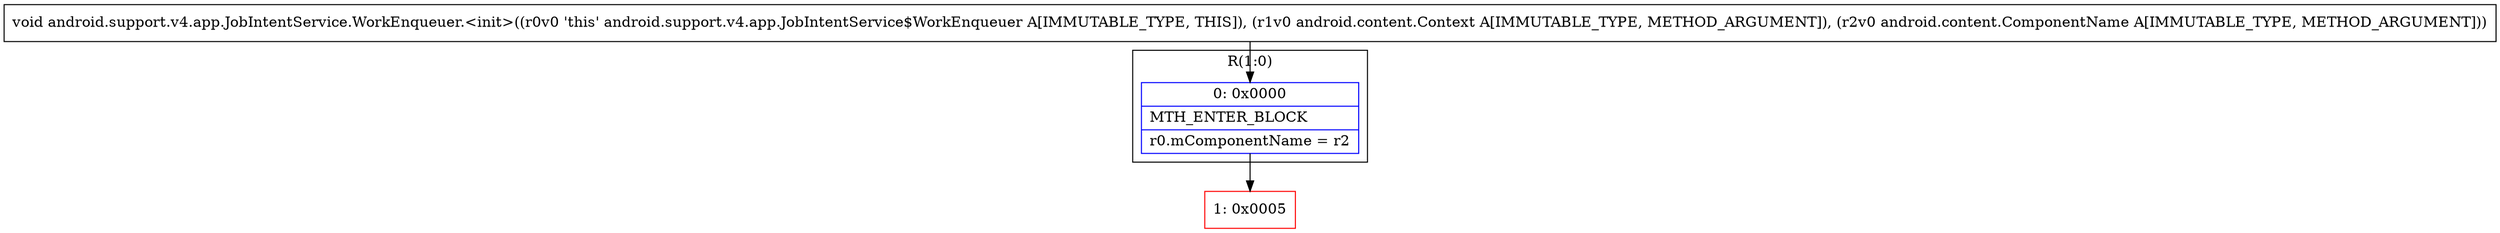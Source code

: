 digraph "CFG forandroid.support.v4.app.JobIntentService.WorkEnqueuer.\<init\>(Landroid\/content\/Context;Landroid\/content\/ComponentName;)V" {
subgraph cluster_Region_1439322473 {
label = "R(1:0)";
node [shape=record,color=blue];
Node_0 [shape=record,label="{0\:\ 0x0000|MTH_ENTER_BLOCK\l|r0.mComponentName = r2\l}"];
}
Node_1 [shape=record,color=red,label="{1\:\ 0x0005}"];
MethodNode[shape=record,label="{void android.support.v4.app.JobIntentService.WorkEnqueuer.\<init\>((r0v0 'this' android.support.v4.app.JobIntentService$WorkEnqueuer A[IMMUTABLE_TYPE, THIS]), (r1v0 android.content.Context A[IMMUTABLE_TYPE, METHOD_ARGUMENT]), (r2v0 android.content.ComponentName A[IMMUTABLE_TYPE, METHOD_ARGUMENT])) }"];
MethodNode -> Node_0;
Node_0 -> Node_1;
}

